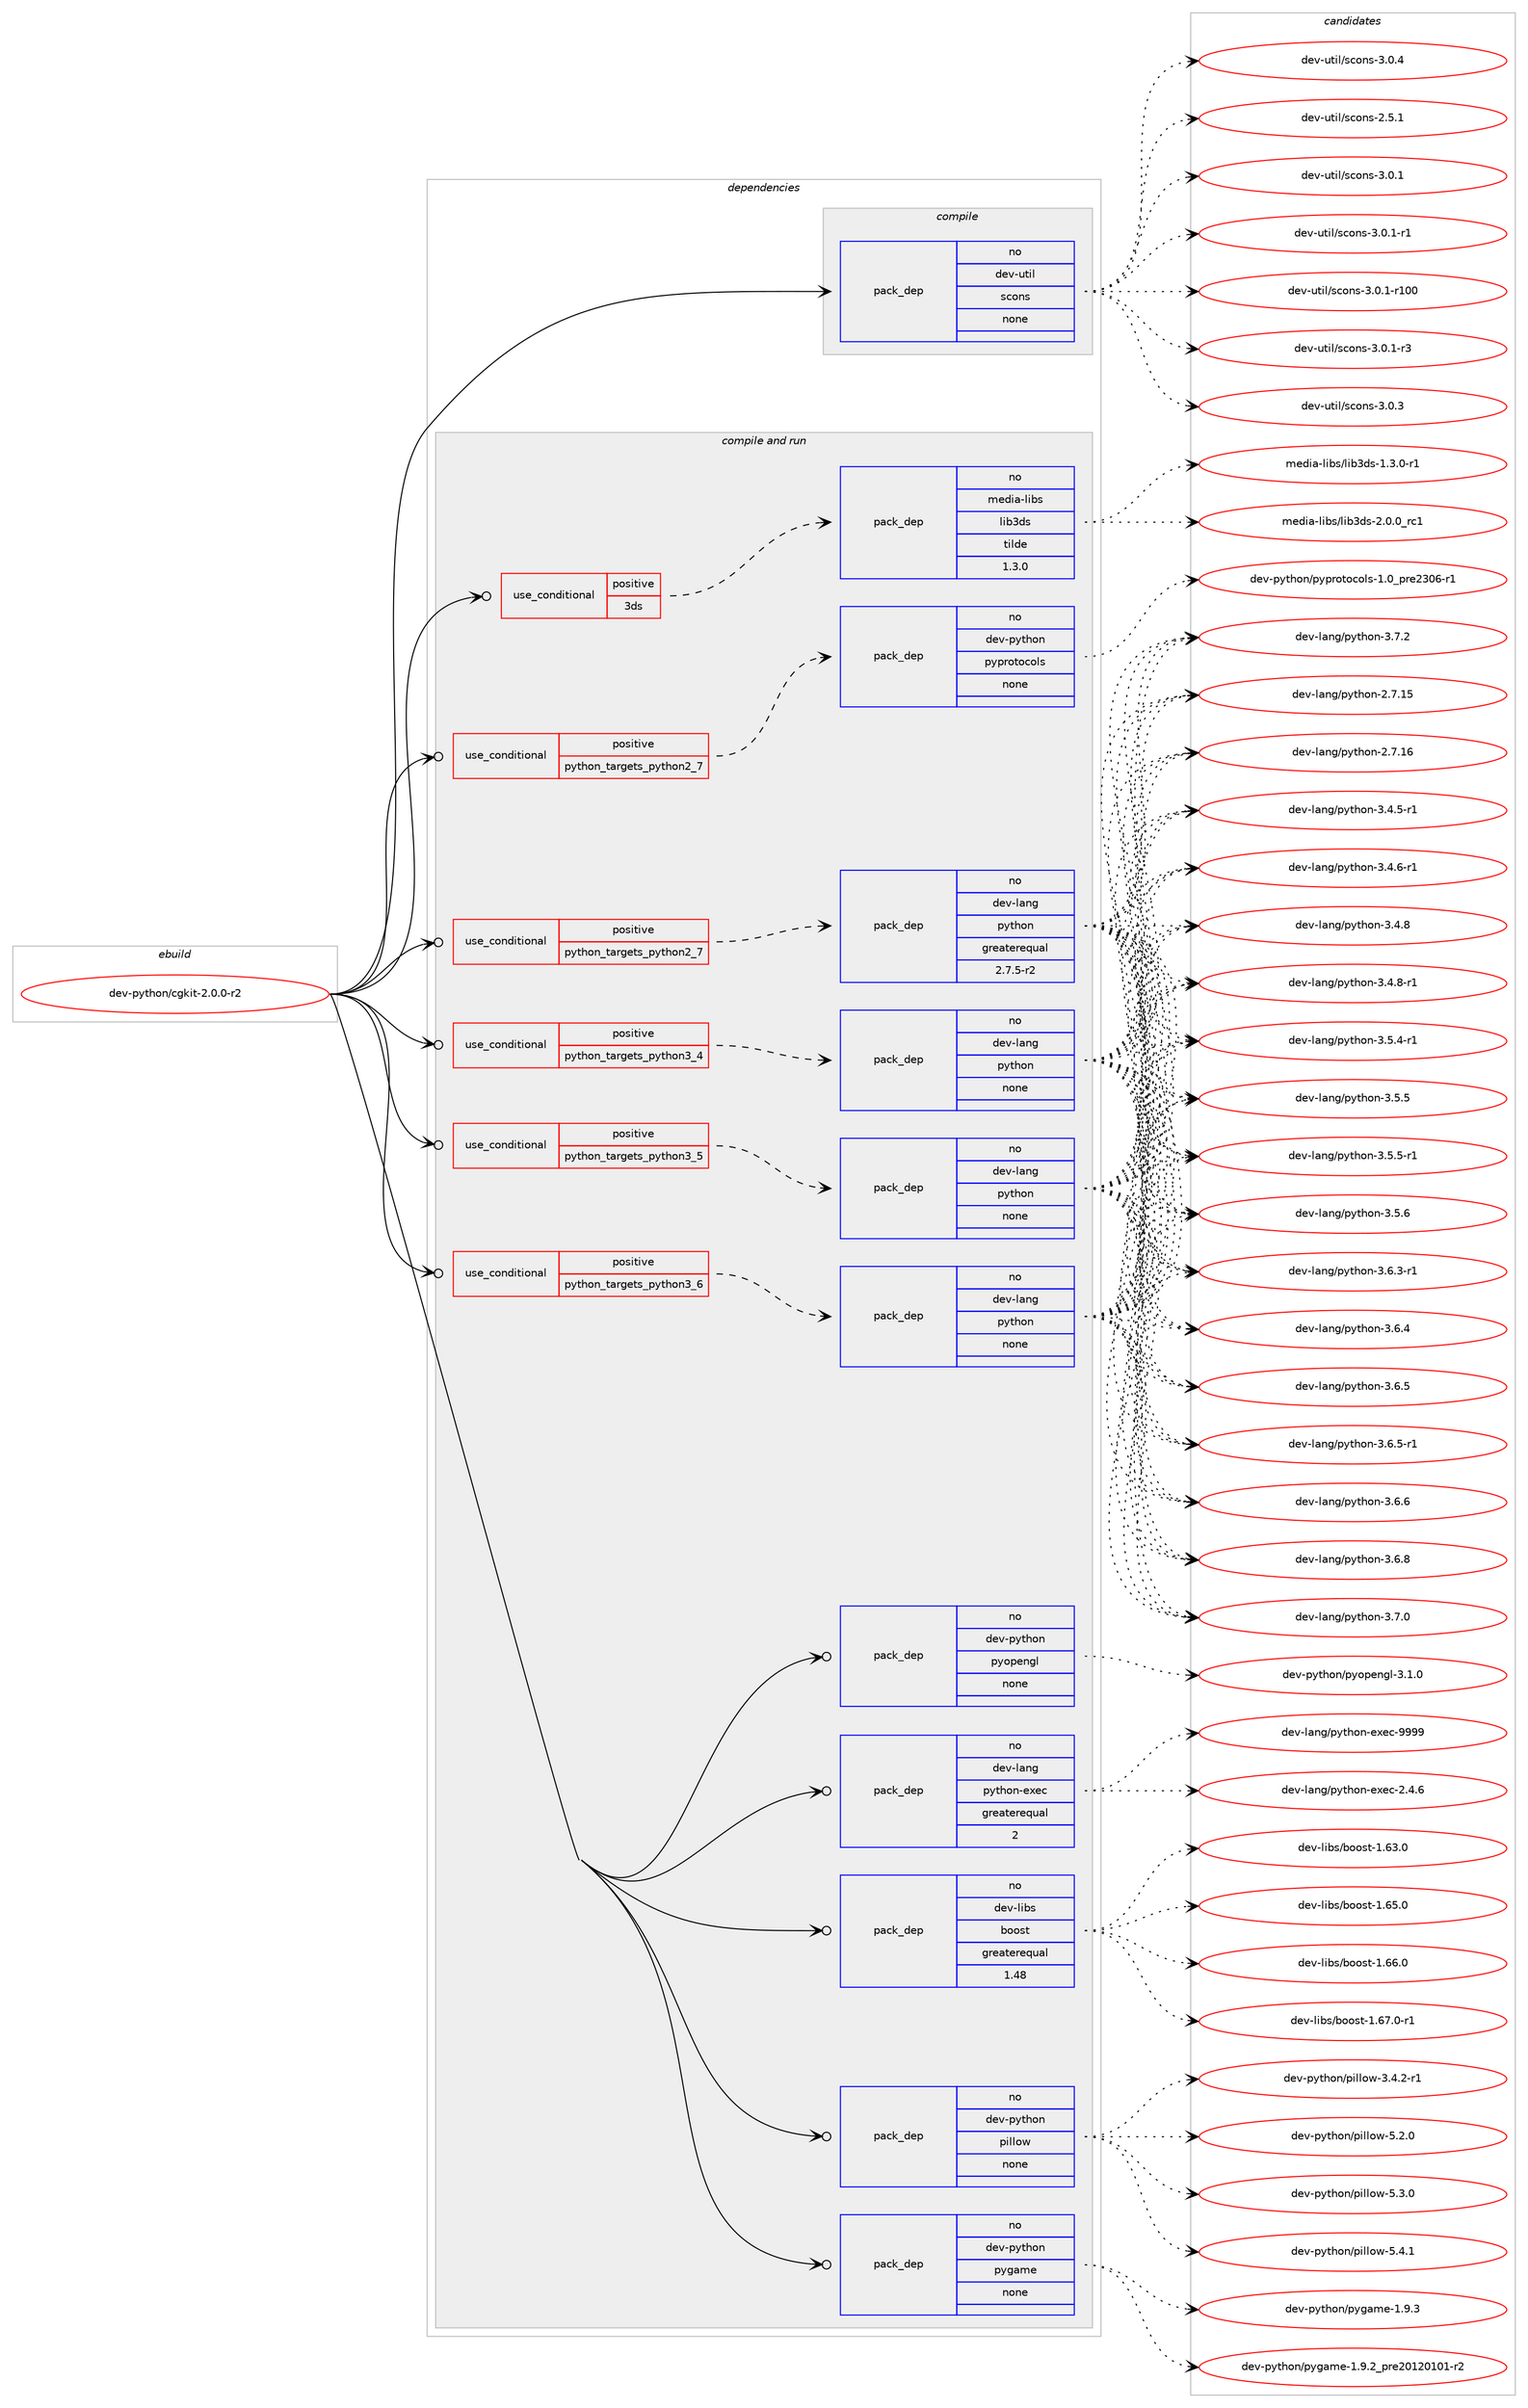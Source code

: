 digraph prolog {

# *************
# Graph options
# *************

newrank=true;
concentrate=true;
compound=true;
graph [rankdir=LR,fontname=Helvetica,fontsize=10,ranksep=1.5];#, ranksep=2.5, nodesep=0.2];
edge  [arrowhead=vee];
node  [fontname=Helvetica,fontsize=10];

# **********
# The ebuild
# **********

subgraph cluster_leftcol {
color=gray;
rank=same;
label=<<i>ebuild</i>>;
id [label="dev-python/cgkit-2.0.0-r2", color=red, width=4, href="../dev-python/cgkit-2.0.0-r2.svg"];
}

# ****************
# The dependencies
# ****************

subgraph cluster_midcol {
color=gray;
label=<<i>dependencies</i>>;
subgraph cluster_compile {
fillcolor="#eeeeee";
style=filled;
label=<<i>compile</i>>;
subgraph pack1007456 {
dependency1402902 [label=<<TABLE BORDER="0" CELLBORDER="1" CELLSPACING="0" CELLPADDING="4" WIDTH="220"><TR><TD ROWSPAN="6" CELLPADDING="30">pack_dep</TD></TR><TR><TD WIDTH="110">no</TD></TR><TR><TD>dev-util</TD></TR><TR><TD>scons</TD></TR><TR><TD>none</TD></TR><TR><TD></TD></TR></TABLE>>, shape=none, color=blue];
}
id:e -> dependency1402902:w [weight=20,style="solid",arrowhead="vee"];
}
subgraph cluster_compileandrun {
fillcolor="#eeeeee";
style=filled;
label=<<i>compile and run</i>>;
subgraph cond372211 {
dependency1402903 [label=<<TABLE BORDER="0" CELLBORDER="1" CELLSPACING="0" CELLPADDING="4"><TR><TD ROWSPAN="3" CELLPADDING="10">use_conditional</TD></TR><TR><TD>positive</TD></TR><TR><TD>3ds</TD></TR></TABLE>>, shape=none, color=red];
subgraph pack1007457 {
dependency1402904 [label=<<TABLE BORDER="0" CELLBORDER="1" CELLSPACING="0" CELLPADDING="4" WIDTH="220"><TR><TD ROWSPAN="6" CELLPADDING="30">pack_dep</TD></TR><TR><TD WIDTH="110">no</TD></TR><TR><TD>media-libs</TD></TR><TR><TD>lib3ds</TD></TR><TR><TD>tilde</TD></TR><TR><TD>1.3.0</TD></TR></TABLE>>, shape=none, color=blue];
}
dependency1402903:e -> dependency1402904:w [weight=20,style="dashed",arrowhead="vee"];
}
id:e -> dependency1402903:w [weight=20,style="solid",arrowhead="odotvee"];
subgraph cond372212 {
dependency1402905 [label=<<TABLE BORDER="0" CELLBORDER="1" CELLSPACING="0" CELLPADDING="4"><TR><TD ROWSPAN="3" CELLPADDING="10">use_conditional</TD></TR><TR><TD>positive</TD></TR><TR><TD>python_targets_python2_7</TD></TR></TABLE>>, shape=none, color=red];
subgraph pack1007458 {
dependency1402906 [label=<<TABLE BORDER="0" CELLBORDER="1" CELLSPACING="0" CELLPADDING="4" WIDTH="220"><TR><TD ROWSPAN="6" CELLPADDING="30">pack_dep</TD></TR><TR><TD WIDTH="110">no</TD></TR><TR><TD>dev-lang</TD></TR><TR><TD>python</TD></TR><TR><TD>greaterequal</TD></TR><TR><TD>2.7.5-r2</TD></TR></TABLE>>, shape=none, color=blue];
}
dependency1402905:e -> dependency1402906:w [weight=20,style="dashed",arrowhead="vee"];
}
id:e -> dependency1402905:w [weight=20,style="solid",arrowhead="odotvee"];
subgraph cond372213 {
dependency1402907 [label=<<TABLE BORDER="0" CELLBORDER="1" CELLSPACING="0" CELLPADDING="4"><TR><TD ROWSPAN="3" CELLPADDING="10">use_conditional</TD></TR><TR><TD>positive</TD></TR><TR><TD>python_targets_python2_7</TD></TR></TABLE>>, shape=none, color=red];
subgraph pack1007459 {
dependency1402908 [label=<<TABLE BORDER="0" CELLBORDER="1" CELLSPACING="0" CELLPADDING="4" WIDTH="220"><TR><TD ROWSPAN="6" CELLPADDING="30">pack_dep</TD></TR><TR><TD WIDTH="110">no</TD></TR><TR><TD>dev-python</TD></TR><TR><TD>pyprotocols</TD></TR><TR><TD>none</TD></TR><TR><TD></TD></TR></TABLE>>, shape=none, color=blue];
}
dependency1402907:e -> dependency1402908:w [weight=20,style="dashed",arrowhead="vee"];
}
id:e -> dependency1402907:w [weight=20,style="solid",arrowhead="odotvee"];
subgraph cond372214 {
dependency1402909 [label=<<TABLE BORDER="0" CELLBORDER="1" CELLSPACING="0" CELLPADDING="4"><TR><TD ROWSPAN="3" CELLPADDING="10">use_conditional</TD></TR><TR><TD>positive</TD></TR><TR><TD>python_targets_python3_4</TD></TR></TABLE>>, shape=none, color=red];
subgraph pack1007460 {
dependency1402910 [label=<<TABLE BORDER="0" CELLBORDER="1" CELLSPACING="0" CELLPADDING="4" WIDTH="220"><TR><TD ROWSPAN="6" CELLPADDING="30">pack_dep</TD></TR><TR><TD WIDTH="110">no</TD></TR><TR><TD>dev-lang</TD></TR><TR><TD>python</TD></TR><TR><TD>none</TD></TR><TR><TD></TD></TR></TABLE>>, shape=none, color=blue];
}
dependency1402909:e -> dependency1402910:w [weight=20,style="dashed",arrowhead="vee"];
}
id:e -> dependency1402909:w [weight=20,style="solid",arrowhead="odotvee"];
subgraph cond372215 {
dependency1402911 [label=<<TABLE BORDER="0" CELLBORDER="1" CELLSPACING="0" CELLPADDING="4"><TR><TD ROWSPAN="3" CELLPADDING="10">use_conditional</TD></TR><TR><TD>positive</TD></TR><TR><TD>python_targets_python3_5</TD></TR></TABLE>>, shape=none, color=red];
subgraph pack1007461 {
dependency1402912 [label=<<TABLE BORDER="0" CELLBORDER="1" CELLSPACING="0" CELLPADDING="4" WIDTH="220"><TR><TD ROWSPAN="6" CELLPADDING="30">pack_dep</TD></TR><TR><TD WIDTH="110">no</TD></TR><TR><TD>dev-lang</TD></TR><TR><TD>python</TD></TR><TR><TD>none</TD></TR><TR><TD></TD></TR></TABLE>>, shape=none, color=blue];
}
dependency1402911:e -> dependency1402912:w [weight=20,style="dashed",arrowhead="vee"];
}
id:e -> dependency1402911:w [weight=20,style="solid",arrowhead="odotvee"];
subgraph cond372216 {
dependency1402913 [label=<<TABLE BORDER="0" CELLBORDER="1" CELLSPACING="0" CELLPADDING="4"><TR><TD ROWSPAN="3" CELLPADDING="10">use_conditional</TD></TR><TR><TD>positive</TD></TR><TR><TD>python_targets_python3_6</TD></TR></TABLE>>, shape=none, color=red];
subgraph pack1007462 {
dependency1402914 [label=<<TABLE BORDER="0" CELLBORDER="1" CELLSPACING="0" CELLPADDING="4" WIDTH="220"><TR><TD ROWSPAN="6" CELLPADDING="30">pack_dep</TD></TR><TR><TD WIDTH="110">no</TD></TR><TR><TD>dev-lang</TD></TR><TR><TD>python</TD></TR><TR><TD>none</TD></TR><TR><TD></TD></TR></TABLE>>, shape=none, color=blue];
}
dependency1402913:e -> dependency1402914:w [weight=20,style="dashed",arrowhead="vee"];
}
id:e -> dependency1402913:w [weight=20,style="solid",arrowhead="odotvee"];
subgraph pack1007463 {
dependency1402915 [label=<<TABLE BORDER="0" CELLBORDER="1" CELLSPACING="0" CELLPADDING="4" WIDTH="220"><TR><TD ROWSPAN="6" CELLPADDING="30">pack_dep</TD></TR><TR><TD WIDTH="110">no</TD></TR><TR><TD>dev-lang</TD></TR><TR><TD>python-exec</TD></TR><TR><TD>greaterequal</TD></TR><TR><TD>2</TD></TR></TABLE>>, shape=none, color=blue];
}
id:e -> dependency1402915:w [weight=20,style="solid",arrowhead="odotvee"];
subgraph pack1007464 {
dependency1402916 [label=<<TABLE BORDER="0" CELLBORDER="1" CELLSPACING="0" CELLPADDING="4" WIDTH="220"><TR><TD ROWSPAN="6" CELLPADDING="30">pack_dep</TD></TR><TR><TD WIDTH="110">no</TD></TR><TR><TD>dev-libs</TD></TR><TR><TD>boost</TD></TR><TR><TD>greaterequal</TD></TR><TR><TD>1.48</TD></TR></TABLE>>, shape=none, color=blue];
}
id:e -> dependency1402916:w [weight=20,style="solid",arrowhead="odotvee"];
subgraph pack1007465 {
dependency1402917 [label=<<TABLE BORDER="0" CELLBORDER="1" CELLSPACING="0" CELLPADDING="4" WIDTH="220"><TR><TD ROWSPAN="6" CELLPADDING="30">pack_dep</TD></TR><TR><TD WIDTH="110">no</TD></TR><TR><TD>dev-python</TD></TR><TR><TD>pillow</TD></TR><TR><TD>none</TD></TR><TR><TD></TD></TR></TABLE>>, shape=none, color=blue];
}
id:e -> dependency1402917:w [weight=20,style="solid",arrowhead="odotvee"];
subgraph pack1007466 {
dependency1402918 [label=<<TABLE BORDER="0" CELLBORDER="1" CELLSPACING="0" CELLPADDING="4" WIDTH="220"><TR><TD ROWSPAN="6" CELLPADDING="30">pack_dep</TD></TR><TR><TD WIDTH="110">no</TD></TR><TR><TD>dev-python</TD></TR><TR><TD>pygame</TD></TR><TR><TD>none</TD></TR><TR><TD></TD></TR></TABLE>>, shape=none, color=blue];
}
id:e -> dependency1402918:w [weight=20,style="solid",arrowhead="odotvee"];
subgraph pack1007467 {
dependency1402919 [label=<<TABLE BORDER="0" CELLBORDER="1" CELLSPACING="0" CELLPADDING="4" WIDTH="220"><TR><TD ROWSPAN="6" CELLPADDING="30">pack_dep</TD></TR><TR><TD WIDTH="110">no</TD></TR><TR><TD>dev-python</TD></TR><TR><TD>pyopengl</TD></TR><TR><TD>none</TD></TR><TR><TD></TD></TR></TABLE>>, shape=none, color=blue];
}
id:e -> dependency1402919:w [weight=20,style="solid",arrowhead="odotvee"];
}
subgraph cluster_run {
fillcolor="#eeeeee";
style=filled;
label=<<i>run</i>>;
}
}

# **************
# The candidates
# **************

subgraph cluster_choices {
rank=same;
color=gray;
label=<<i>candidates</i>>;

subgraph choice1007456 {
color=black;
nodesep=1;
choice100101118451171161051084711599111110115455046534649 [label="dev-util/scons-2.5.1", color=red, width=4,href="../dev-util/scons-2.5.1.svg"];
choice100101118451171161051084711599111110115455146484649 [label="dev-util/scons-3.0.1", color=red, width=4,href="../dev-util/scons-3.0.1.svg"];
choice1001011184511711610510847115991111101154551464846494511449 [label="dev-util/scons-3.0.1-r1", color=red, width=4,href="../dev-util/scons-3.0.1-r1.svg"];
choice10010111845117116105108471159911111011545514648464945114494848 [label="dev-util/scons-3.0.1-r100", color=red, width=4,href="../dev-util/scons-3.0.1-r100.svg"];
choice1001011184511711610510847115991111101154551464846494511451 [label="dev-util/scons-3.0.1-r3", color=red, width=4,href="../dev-util/scons-3.0.1-r3.svg"];
choice100101118451171161051084711599111110115455146484651 [label="dev-util/scons-3.0.3", color=red, width=4,href="../dev-util/scons-3.0.3.svg"];
choice100101118451171161051084711599111110115455146484652 [label="dev-util/scons-3.0.4", color=red, width=4,href="../dev-util/scons-3.0.4.svg"];
dependency1402902:e -> choice100101118451171161051084711599111110115455046534649:w [style=dotted,weight="100"];
dependency1402902:e -> choice100101118451171161051084711599111110115455146484649:w [style=dotted,weight="100"];
dependency1402902:e -> choice1001011184511711610510847115991111101154551464846494511449:w [style=dotted,weight="100"];
dependency1402902:e -> choice10010111845117116105108471159911111011545514648464945114494848:w [style=dotted,weight="100"];
dependency1402902:e -> choice1001011184511711610510847115991111101154551464846494511451:w [style=dotted,weight="100"];
dependency1402902:e -> choice100101118451171161051084711599111110115455146484651:w [style=dotted,weight="100"];
dependency1402902:e -> choice100101118451171161051084711599111110115455146484652:w [style=dotted,weight="100"];
}
subgraph choice1007457 {
color=black;
nodesep=1;
choice1091011001059745108105981154710810598511001154549465146484511449 [label="media-libs/lib3ds-1.3.0-r1", color=red, width=4,href="../media-libs/lib3ds-1.3.0-r1.svg"];
choice109101100105974510810598115471081059851100115455046484648951149949 [label="media-libs/lib3ds-2.0.0_rc1", color=red, width=4,href="../media-libs/lib3ds-2.0.0_rc1.svg"];
dependency1402904:e -> choice1091011001059745108105981154710810598511001154549465146484511449:w [style=dotted,weight="100"];
dependency1402904:e -> choice109101100105974510810598115471081059851100115455046484648951149949:w [style=dotted,weight="100"];
}
subgraph choice1007458 {
color=black;
nodesep=1;
choice10010111845108971101034711212111610411111045504655464953 [label="dev-lang/python-2.7.15", color=red, width=4,href="../dev-lang/python-2.7.15.svg"];
choice10010111845108971101034711212111610411111045504655464954 [label="dev-lang/python-2.7.16", color=red, width=4,href="../dev-lang/python-2.7.16.svg"];
choice1001011184510897110103471121211161041111104551465246534511449 [label="dev-lang/python-3.4.5-r1", color=red, width=4,href="../dev-lang/python-3.4.5-r1.svg"];
choice1001011184510897110103471121211161041111104551465246544511449 [label="dev-lang/python-3.4.6-r1", color=red, width=4,href="../dev-lang/python-3.4.6-r1.svg"];
choice100101118451089711010347112121116104111110455146524656 [label="dev-lang/python-3.4.8", color=red, width=4,href="../dev-lang/python-3.4.8.svg"];
choice1001011184510897110103471121211161041111104551465246564511449 [label="dev-lang/python-3.4.8-r1", color=red, width=4,href="../dev-lang/python-3.4.8-r1.svg"];
choice1001011184510897110103471121211161041111104551465346524511449 [label="dev-lang/python-3.5.4-r1", color=red, width=4,href="../dev-lang/python-3.5.4-r1.svg"];
choice100101118451089711010347112121116104111110455146534653 [label="dev-lang/python-3.5.5", color=red, width=4,href="../dev-lang/python-3.5.5.svg"];
choice1001011184510897110103471121211161041111104551465346534511449 [label="dev-lang/python-3.5.5-r1", color=red, width=4,href="../dev-lang/python-3.5.5-r1.svg"];
choice100101118451089711010347112121116104111110455146534654 [label="dev-lang/python-3.5.6", color=red, width=4,href="../dev-lang/python-3.5.6.svg"];
choice1001011184510897110103471121211161041111104551465446514511449 [label="dev-lang/python-3.6.3-r1", color=red, width=4,href="../dev-lang/python-3.6.3-r1.svg"];
choice100101118451089711010347112121116104111110455146544652 [label="dev-lang/python-3.6.4", color=red, width=4,href="../dev-lang/python-3.6.4.svg"];
choice100101118451089711010347112121116104111110455146544653 [label="dev-lang/python-3.6.5", color=red, width=4,href="../dev-lang/python-3.6.5.svg"];
choice1001011184510897110103471121211161041111104551465446534511449 [label="dev-lang/python-3.6.5-r1", color=red, width=4,href="../dev-lang/python-3.6.5-r1.svg"];
choice100101118451089711010347112121116104111110455146544654 [label="dev-lang/python-3.6.6", color=red, width=4,href="../dev-lang/python-3.6.6.svg"];
choice100101118451089711010347112121116104111110455146544656 [label="dev-lang/python-3.6.8", color=red, width=4,href="../dev-lang/python-3.6.8.svg"];
choice100101118451089711010347112121116104111110455146554648 [label="dev-lang/python-3.7.0", color=red, width=4,href="../dev-lang/python-3.7.0.svg"];
choice100101118451089711010347112121116104111110455146554650 [label="dev-lang/python-3.7.2", color=red, width=4,href="../dev-lang/python-3.7.2.svg"];
dependency1402906:e -> choice10010111845108971101034711212111610411111045504655464953:w [style=dotted,weight="100"];
dependency1402906:e -> choice10010111845108971101034711212111610411111045504655464954:w [style=dotted,weight="100"];
dependency1402906:e -> choice1001011184510897110103471121211161041111104551465246534511449:w [style=dotted,weight="100"];
dependency1402906:e -> choice1001011184510897110103471121211161041111104551465246544511449:w [style=dotted,weight="100"];
dependency1402906:e -> choice100101118451089711010347112121116104111110455146524656:w [style=dotted,weight="100"];
dependency1402906:e -> choice1001011184510897110103471121211161041111104551465246564511449:w [style=dotted,weight="100"];
dependency1402906:e -> choice1001011184510897110103471121211161041111104551465346524511449:w [style=dotted,weight="100"];
dependency1402906:e -> choice100101118451089711010347112121116104111110455146534653:w [style=dotted,weight="100"];
dependency1402906:e -> choice1001011184510897110103471121211161041111104551465346534511449:w [style=dotted,weight="100"];
dependency1402906:e -> choice100101118451089711010347112121116104111110455146534654:w [style=dotted,weight="100"];
dependency1402906:e -> choice1001011184510897110103471121211161041111104551465446514511449:w [style=dotted,weight="100"];
dependency1402906:e -> choice100101118451089711010347112121116104111110455146544652:w [style=dotted,weight="100"];
dependency1402906:e -> choice100101118451089711010347112121116104111110455146544653:w [style=dotted,weight="100"];
dependency1402906:e -> choice1001011184510897110103471121211161041111104551465446534511449:w [style=dotted,weight="100"];
dependency1402906:e -> choice100101118451089711010347112121116104111110455146544654:w [style=dotted,weight="100"];
dependency1402906:e -> choice100101118451089711010347112121116104111110455146544656:w [style=dotted,weight="100"];
dependency1402906:e -> choice100101118451089711010347112121116104111110455146554648:w [style=dotted,weight="100"];
dependency1402906:e -> choice100101118451089711010347112121116104111110455146554650:w [style=dotted,weight="100"];
}
subgraph choice1007459 {
color=black;
nodesep=1;
choice1001011184511212111610411111047112121112114111116111991111081154549464895112114101505148544511449 [label="dev-python/pyprotocols-1.0_pre2306-r1", color=red, width=4,href="../dev-python/pyprotocols-1.0_pre2306-r1.svg"];
dependency1402908:e -> choice1001011184511212111610411111047112121112114111116111991111081154549464895112114101505148544511449:w [style=dotted,weight="100"];
}
subgraph choice1007460 {
color=black;
nodesep=1;
choice10010111845108971101034711212111610411111045504655464953 [label="dev-lang/python-2.7.15", color=red, width=4,href="../dev-lang/python-2.7.15.svg"];
choice10010111845108971101034711212111610411111045504655464954 [label="dev-lang/python-2.7.16", color=red, width=4,href="../dev-lang/python-2.7.16.svg"];
choice1001011184510897110103471121211161041111104551465246534511449 [label="dev-lang/python-3.4.5-r1", color=red, width=4,href="../dev-lang/python-3.4.5-r1.svg"];
choice1001011184510897110103471121211161041111104551465246544511449 [label="dev-lang/python-3.4.6-r1", color=red, width=4,href="../dev-lang/python-3.4.6-r1.svg"];
choice100101118451089711010347112121116104111110455146524656 [label="dev-lang/python-3.4.8", color=red, width=4,href="../dev-lang/python-3.4.8.svg"];
choice1001011184510897110103471121211161041111104551465246564511449 [label="dev-lang/python-3.4.8-r1", color=red, width=4,href="../dev-lang/python-3.4.8-r1.svg"];
choice1001011184510897110103471121211161041111104551465346524511449 [label="dev-lang/python-3.5.4-r1", color=red, width=4,href="../dev-lang/python-3.5.4-r1.svg"];
choice100101118451089711010347112121116104111110455146534653 [label="dev-lang/python-3.5.5", color=red, width=4,href="../dev-lang/python-3.5.5.svg"];
choice1001011184510897110103471121211161041111104551465346534511449 [label="dev-lang/python-3.5.5-r1", color=red, width=4,href="../dev-lang/python-3.5.5-r1.svg"];
choice100101118451089711010347112121116104111110455146534654 [label="dev-lang/python-3.5.6", color=red, width=4,href="../dev-lang/python-3.5.6.svg"];
choice1001011184510897110103471121211161041111104551465446514511449 [label="dev-lang/python-3.6.3-r1", color=red, width=4,href="../dev-lang/python-3.6.3-r1.svg"];
choice100101118451089711010347112121116104111110455146544652 [label="dev-lang/python-3.6.4", color=red, width=4,href="../dev-lang/python-3.6.4.svg"];
choice100101118451089711010347112121116104111110455146544653 [label="dev-lang/python-3.6.5", color=red, width=4,href="../dev-lang/python-3.6.5.svg"];
choice1001011184510897110103471121211161041111104551465446534511449 [label="dev-lang/python-3.6.5-r1", color=red, width=4,href="../dev-lang/python-3.6.5-r1.svg"];
choice100101118451089711010347112121116104111110455146544654 [label="dev-lang/python-3.6.6", color=red, width=4,href="../dev-lang/python-3.6.6.svg"];
choice100101118451089711010347112121116104111110455146544656 [label="dev-lang/python-3.6.8", color=red, width=4,href="../dev-lang/python-3.6.8.svg"];
choice100101118451089711010347112121116104111110455146554648 [label="dev-lang/python-3.7.0", color=red, width=4,href="../dev-lang/python-3.7.0.svg"];
choice100101118451089711010347112121116104111110455146554650 [label="dev-lang/python-3.7.2", color=red, width=4,href="../dev-lang/python-3.7.2.svg"];
dependency1402910:e -> choice10010111845108971101034711212111610411111045504655464953:w [style=dotted,weight="100"];
dependency1402910:e -> choice10010111845108971101034711212111610411111045504655464954:w [style=dotted,weight="100"];
dependency1402910:e -> choice1001011184510897110103471121211161041111104551465246534511449:w [style=dotted,weight="100"];
dependency1402910:e -> choice1001011184510897110103471121211161041111104551465246544511449:w [style=dotted,weight="100"];
dependency1402910:e -> choice100101118451089711010347112121116104111110455146524656:w [style=dotted,weight="100"];
dependency1402910:e -> choice1001011184510897110103471121211161041111104551465246564511449:w [style=dotted,weight="100"];
dependency1402910:e -> choice1001011184510897110103471121211161041111104551465346524511449:w [style=dotted,weight="100"];
dependency1402910:e -> choice100101118451089711010347112121116104111110455146534653:w [style=dotted,weight="100"];
dependency1402910:e -> choice1001011184510897110103471121211161041111104551465346534511449:w [style=dotted,weight="100"];
dependency1402910:e -> choice100101118451089711010347112121116104111110455146534654:w [style=dotted,weight="100"];
dependency1402910:e -> choice1001011184510897110103471121211161041111104551465446514511449:w [style=dotted,weight="100"];
dependency1402910:e -> choice100101118451089711010347112121116104111110455146544652:w [style=dotted,weight="100"];
dependency1402910:e -> choice100101118451089711010347112121116104111110455146544653:w [style=dotted,weight="100"];
dependency1402910:e -> choice1001011184510897110103471121211161041111104551465446534511449:w [style=dotted,weight="100"];
dependency1402910:e -> choice100101118451089711010347112121116104111110455146544654:w [style=dotted,weight="100"];
dependency1402910:e -> choice100101118451089711010347112121116104111110455146544656:w [style=dotted,weight="100"];
dependency1402910:e -> choice100101118451089711010347112121116104111110455146554648:w [style=dotted,weight="100"];
dependency1402910:e -> choice100101118451089711010347112121116104111110455146554650:w [style=dotted,weight="100"];
}
subgraph choice1007461 {
color=black;
nodesep=1;
choice10010111845108971101034711212111610411111045504655464953 [label="dev-lang/python-2.7.15", color=red, width=4,href="../dev-lang/python-2.7.15.svg"];
choice10010111845108971101034711212111610411111045504655464954 [label="dev-lang/python-2.7.16", color=red, width=4,href="../dev-lang/python-2.7.16.svg"];
choice1001011184510897110103471121211161041111104551465246534511449 [label="dev-lang/python-3.4.5-r1", color=red, width=4,href="../dev-lang/python-3.4.5-r1.svg"];
choice1001011184510897110103471121211161041111104551465246544511449 [label="dev-lang/python-3.4.6-r1", color=red, width=4,href="../dev-lang/python-3.4.6-r1.svg"];
choice100101118451089711010347112121116104111110455146524656 [label="dev-lang/python-3.4.8", color=red, width=4,href="../dev-lang/python-3.4.8.svg"];
choice1001011184510897110103471121211161041111104551465246564511449 [label="dev-lang/python-3.4.8-r1", color=red, width=4,href="../dev-lang/python-3.4.8-r1.svg"];
choice1001011184510897110103471121211161041111104551465346524511449 [label="dev-lang/python-3.5.4-r1", color=red, width=4,href="../dev-lang/python-3.5.4-r1.svg"];
choice100101118451089711010347112121116104111110455146534653 [label="dev-lang/python-3.5.5", color=red, width=4,href="../dev-lang/python-3.5.5.svg"];
choice1001011184510897110103471121211161041111104551465346534511449 [label="dev-lang/python-3.5.5-r1", color=red, width=4,href="../dev-lang/python-3.5.5-r1.svg"];
choice100101118451089711010347112121116104111110455146534654 [label="dev-lang/python-3.5.6", color=red, width=4,href="../dev-lang/python-3.5.6.svg"];
choice1001011184510897110103471121211161041111104551465446514511449 [label="dev-lang/python-3.6.3-r1", color=red, width=4,href="../dev-lang/python-3.6.3-r1.svg"];
choice100101118451089711010347112121116104111110455146544652 [label="dev-lang/python-3.6.4", color=red, width=4,href="../dev-lang/python-3.6.4.svg"];
choice100101118451089711010347112121116104111110455146544653 [label="dev-lang/python-3.6.5", color=red, width=4,href="../dev-lang/python-3.6.5.svg"];
choice1001011184510897110103471121211161041111104551465446534511449 [label="dev-lang/python-3.6.5-r1", color=red, width=4,href="../dev-lang/python-3.6.5-r1.svg"];
choice100101118451089711010347112121116104111110455146544654 [label="dev-lang/python-3.6.6", color=red, width=4,href="../dev-lang/python-3.6.6.svg"];
choice100101118451089711010347112121116104111110455146544656 [label="dev-lang/python-3.6.8", color=red, width=4,href="../dev-lang/python-3.6.8.svg"];
choice100101118451089711010347112121116104111110455146554648 [label="dev-lang/python-3.7.0", color=red, width=4,href="../dev-lang/python-3.7.0.svg"];
choice100101118451089711010347112121116104111110455146554650 [label="dev-lang/python-3.7.2", color=red, width=4,href="../dev-lang/python-3.7.2.svg"];
dependency1402912:e -> choice10010111845108971101034711212111610411111045504655464953:w [style=dotted,weight="100"];
dependency1402912:e -> choice10010111845108971101034711212111610411111045504655464954:w [style=dotted,weight="100"];
dependency1402912:e -> choice1001011184510897110103471121211161041111104551465246534511449:w [style=dotted,weight="100"];
dependency1402912:e -> choice1001011184510897110103471121211161041111104551465246544511449:w [style=dotted,weight="100"];
dependency1402912:e -> choice100101118451089711010347112121116104111110455146524656:w [style=dotted,weight="100"];
dependency1402912:e -> choice1001011184510897110103471121211161041111104551465246564511449:w [style=dotted,weight="100"];
dependency1402912:e -> choice1001011184510897110103471121211161041111104551465346524511449:w [style=dotted,weight="100"];
dependency1402912:e -> choice100101118451089711010347112121116104111110455146534653:w [style=dotted,weight="100"];
dependency1402912:e -> choice1001011184510897110103471121211161041111104551465346534511449:w [style=dotted,weight="100"];
dependency1402912:e -> choice100101118451089711010347112121116104111110455146534654:w [style=dotted,weight="100"];
dependency1402912:e -> choice1001011184510897110103471121211161041111104551465446514511449:w [style=dotted,weight="100"];
dependency1402912:e -> choice100101118451089711010347112121116104111110455146544652:w [style=dotted,weight="100"];
dependency1402912:e -> choice100101118451089711010347112121116104111110455146544653:w [style=dotted,weight="100"];
dependency1402912:e -> choice1001011184510897110103471121211161041111104551465446534511449:w [style=dotted,weight="100"];
dependency1402912:e -> choice100101118451089711010347112121116104111110455146544654:w [style=dotted,weight="100"];
dependency1402912:e -> choice100101118451089711010347112121116104111110455146544656:w [style=dotted,weight="100"];
dependency1402912:e -> choice100101118451089711010347112121116104111110455146554648:w [style=dotted,weight="100"];
dependency1402912:e -> choice100101118451089711010347112121116104111110455146554650:w [style=dotted,weight="100"];
}
subgraph choice1007462 {
color=black;
nodesep=1;
choice10010111845108971101034711212111610411111045504655464953 [label="dev-lang/python-2.7.15", color=red, width=4,href="../dev-lang/python-2.7.15.svg"];
choice10010111845108971101034711212111610411111045504655464954 [label="dev-lang/python-2.7.16", color=red, width=4,href="../dev-lang/python-2.7.16.svg"];
choice1001011184510897110103471121211161041111104551465246534511449 [label="dev-lang/python-3.4.5-r1", color=red, width=4,href="../dev-lang/python-3.4.5-r1.svg"];
choice1001011184510897110103471121211161041111104551465246544511449 [label="dev-lang/python-3.4.6-r1", color=red, width=4,href="../dev-lang/python-3.4.6-r1.svg"];
choice100101118451089711010347112121116104111110455146524656 [label="dev-lang/python-3.4.8", color=red, width=4,href="../dev-lang/python-3.4.8.svg"];
choice1001011184510897110103471121211161041111104551465246564511449 [label="dev-lang/python-3.4.8-r1", color=red, width=4,href="../dev-lang/python-3.4.8-r1.svg"];
choice1001011184510897110103471121211161041111104551465346524511449 [label="dev-lang/python-3.5.4-r1", color=red, width=4,href="../dev-lang/python-3.5.4-r1.svg"];
choice100101118451089711010347112121116104111110455146534653 [label="dev-lang/python-3.5.5", color=red, width=4,href="../dev-lang/python-3.5.5.svg"];
choice1001011184510897110103471121211161041111104551465346534511449 [label="dev-lang/python-3.5.5-r1", color=red, width=4,href="../dev-lang/python-3.5.5-r1.svg"];
choice100101118451089711010347112121116104111110455146534654 [label="dev-lang/python-3.5.6", color=red, width=4,href="../dev-lang/python-3.5.6.svg"];
choice1001011184510897110103471121211161041111104551465446514511449 [label="dev-lang/python-3.6.3-r1", color=red, width=4,href="../dev-lang/python-3.6.3-r1.svg"];
choice100101118451089711010347112121116104111110455146544652 [label="dev-lang/python-3.6.4", color=red, width=4,href="../dev-lang/python-3.6.4.svg"];
choice100101118451089711010347112121116104111110455146544653 [label="dev-lang/python-3.6.5", color=red, width=4,href="../dev-lang/python-3.6.5.svg"];
choice1001011184510897110103471121211161041111104551465446534511449 [label="dev-lang/python-3.6.5-r1", color=red, width=4,href="../dev-lang/python-3.6.5-r1.svg"];
choice100101118451089711010347112121116104111110455146544654 [label="dev-lang/python-3.6.6", color=red, width=4,href="../dev-lang/python-3.6.6.svg"];
choice100101118451089711010347112121116104111110455146544656 [label="dev-lang/python-3.6.8", color=red, width=4,href="../dev-lang/python-3.6.8.svg"];
choice100101118451089711010347112121116104111110455146554648 [label="dev-lang/python-3.7.0", color=red, width=4,href="../dev-lang/python-3.7.0.svg"];
choice100101118451089711010347112121116104111110455146554650 [label="dev-lang/python-3.7.2", color=red, width=4,href="../dev-lang/python-3.7.2.svg"];
dependency1402914:e -> choice10010111845108971101034711212111610411111045504655464953:w [style=dotted,weight="100"];
dependency1402914:e -> choice10010111845108971101034711212111610411111045504655464954:w [style=dotted,weight="100"];
dependency1402914:e -> choice1001011184510897110103471121211161041111104551465246534511449:w [style=dotted,weight="100"];
dependency1402914:e -> choice1001011184510897110103471121211161041111104551465246544511449:w [style=dotted,weight="100"];
dependency1402914:e -> choice100101118451089711010347112121116104111110455146524656:w [style=dotted,weight="100"];
dependency1402914:e -> choice1001011184510897110103471121211161041111104551465246564511449:w [style=dotted,weight="100"];
dependency1402914:e -> choice1001011184510897110103471121211161041111104551465346524511449:w [style=dotted,weight="100"];
dependency1402914:e -> choice100101118451089711010347112121116104111110455146534653:w [style=dotted,weight="100"];
dependency1402914:e -> choice1001011184510897110103471121211161041111104551465346534511449:w [style=dotted,weight="100"];
dependency1402914:e -> choice100101118451089711010347112121116104111110455146534654:w [style=dotted,weight="100"];
dependency1402914:e -> choice1001011184510897110103471121211161041111104551465446514511449:w [style=dotted,weight="100"];
dependency1402914:e -> choice100101118451089711010347112121116104111110455146544652:w [style=dotted,weight="100"];
dependency1402914:e -> choice100101118451089711010347112121116104111110455146544653:w [style=dotted,weight="100"];
dependency1402914:e -> choice1001011184510897110103471121211161041111104551465446534511449:w [style=dotted,weight="100"];
dependency1402914:e -> choice100101118451089711010347112121116104111110455146544654:w [style=dotted,weight="100"];
dependency1402914:e -> choice100101118451089711010347112121116104111110455146544656:w [style=dotted,weight="100"];
dependency1402914:e -> choice100101118451089711010347112121116104111110455146554648:w [style=dotted,weight="100"];
dependency1402914:e -> choice100101118451089711010347112121116104111110455146554650:w [style=dotted,weight="100"];
}
subgraph choice1007463 {
color=black;
nodesep=1;
choice1001011184510897110103471121211161041111104510112010199455046524654 [label="dev-lang/python-exec-2.4.6", color=red, width=4,href="../dev-lang/python-exec-2.4.6.svg"];
choice10010111845108971101034711212111610411111045101120101994557575757 [label="dev-lang/python-exec-9999", color=red, width=4,href="../dev-lang/python-exec-9999.svg"];
dependency1402915:e -> choice1001011184510897110103471121211161041111104510112010199455046524654:w [style=dotted,weight="100"];
dependency1402915:e -> choice10010111845108971101034711212111610411111045101120101994557575757:w [style=dotted,weight="100"];
}
subgraph choice1007464 {
color=black;
nodesep=1;
choice1001011184510810598115479811111111511645494654514648 [label="dev-libs/boost-1.63.0", color=red, width=4,href="../dev-libs/boost-1.63.0.svg"];
choice1001011184510810598115479811111111511645494654534648 [label="dev-libs/boost-1.65.0", color=red, width=4,href="../dev-libs/boost-1.65.0.svg"];
choice1001011184510810598115479811111111511645494654544648 [label="dev-libs/boost-1.66.0", color=red, width=4,href="../dev-libs/boost-1.66.0.svg"];
choice10010111845108105981154798111111115116454946545546484511449 [label="dev-libs/boost-1.67.0-r1", color=red, width=4,href="../dev-libs/boost-1.67.0-r1.svg"];
dependency1402916:e -> choice1001011184510810598115479811111111511645494654514648:w [style=dotted,weight="100"];
dependency1402916:e -> choice1001011184510810598115479811111111511645494654534648:w [style=dotted,weight="100"];
dependency1402916:e -> choice1001011184510810598115479811111111511645494654544648:w [style=dotted,weight="100"];
dependency1402916:e -> choice10010111845108105981154798111111115116454946545546484511449:w [style=dotted,weight="100"];
}
subgraph choice1007465 {
color=black;
nodesep=1;
choice10010111845112121116104111110471121051081081111194551465246504511449 [label="dev-python/pillow-3.4.2-r1", color=red, width=4,href="../dev-python/pillow-3.4.2-r1.svg"];
choice1001011184511212111610411111047112105108108111119455346504648 [label="dev-python/pillow-5.2.0", color=red, width=4,href="../dev-python/pillow-5.2.0.svg"];
choice1001011184511212111610411111047112105108108111119455346514648 [label="dev-python/pillow-5.3.0", color=red, width=4,href="../dev-python/pillow-5.3.0.svg"];
choice1001011184511212111610411111047112105108108111119455346524649 [label="dev-python/pillow-5.4.1", color=red, width=4,href="../dev-python/pillow-5.4.1.svg"];
dependency1402917:e -> choice10010111845112121116104111110471121051081081111194551465246504511449:w [style=dotted,weight="100"];
dependency1402917:e -> choice1001011184511212111610411111047112105108108111119455346504648:w [style=dotted,weight="100"];
dependency1402917:e -> choice1001011184511212111610411111047112105108108111119455346514648:w [style=dotted,weight="100"];
dependency1402917:e -> choice1001011184511212111610411111047112105108108111119455346524649:w [style=dotted,weight="100"];
}
subgraph choice1007466 {
color=black;
nodesep=1;
choice1001011184511212111610411111047112121103971091014549465746509511211410150484950484948494511450 [label="dev-python/pygame-1.9.2_pre20120101-r2", color=red, width=4,href="../dev-python/pygame-1.9.2_pre20120101-r2.svg"];
choice100101118451121211161041111104711212110397109101454946574651 [label="dev-python/pygame-1.9.3", color=red, width=4,href="../dev-python/pygame-1.9.3.svg"];
dependency1402918:e -> choice1001011184511212111610411111047112121103971091014549465746509511211410150484950484948494511450:w [style=dotted,weight="100"];
dependency1402918:e -> choice100101118451121211161041111104711212110397109101454946574651:w [style=dotted,weight="100"];
}
subgraph choice1007467 {
color=black;
nodesep=1;
choice1001011184511212111610411111047112121111112101110103108455146494648 [label="dev-python/pyopengl-3.1.0", color=red, width=4,href="../dev-python/pyopengl-3.1.0.svg"];
dependency1402919:e -> choice1001011184511212111610411111047112121111112101110103108455146494648:w [style=dotted,weight="100"];
}
}

}
